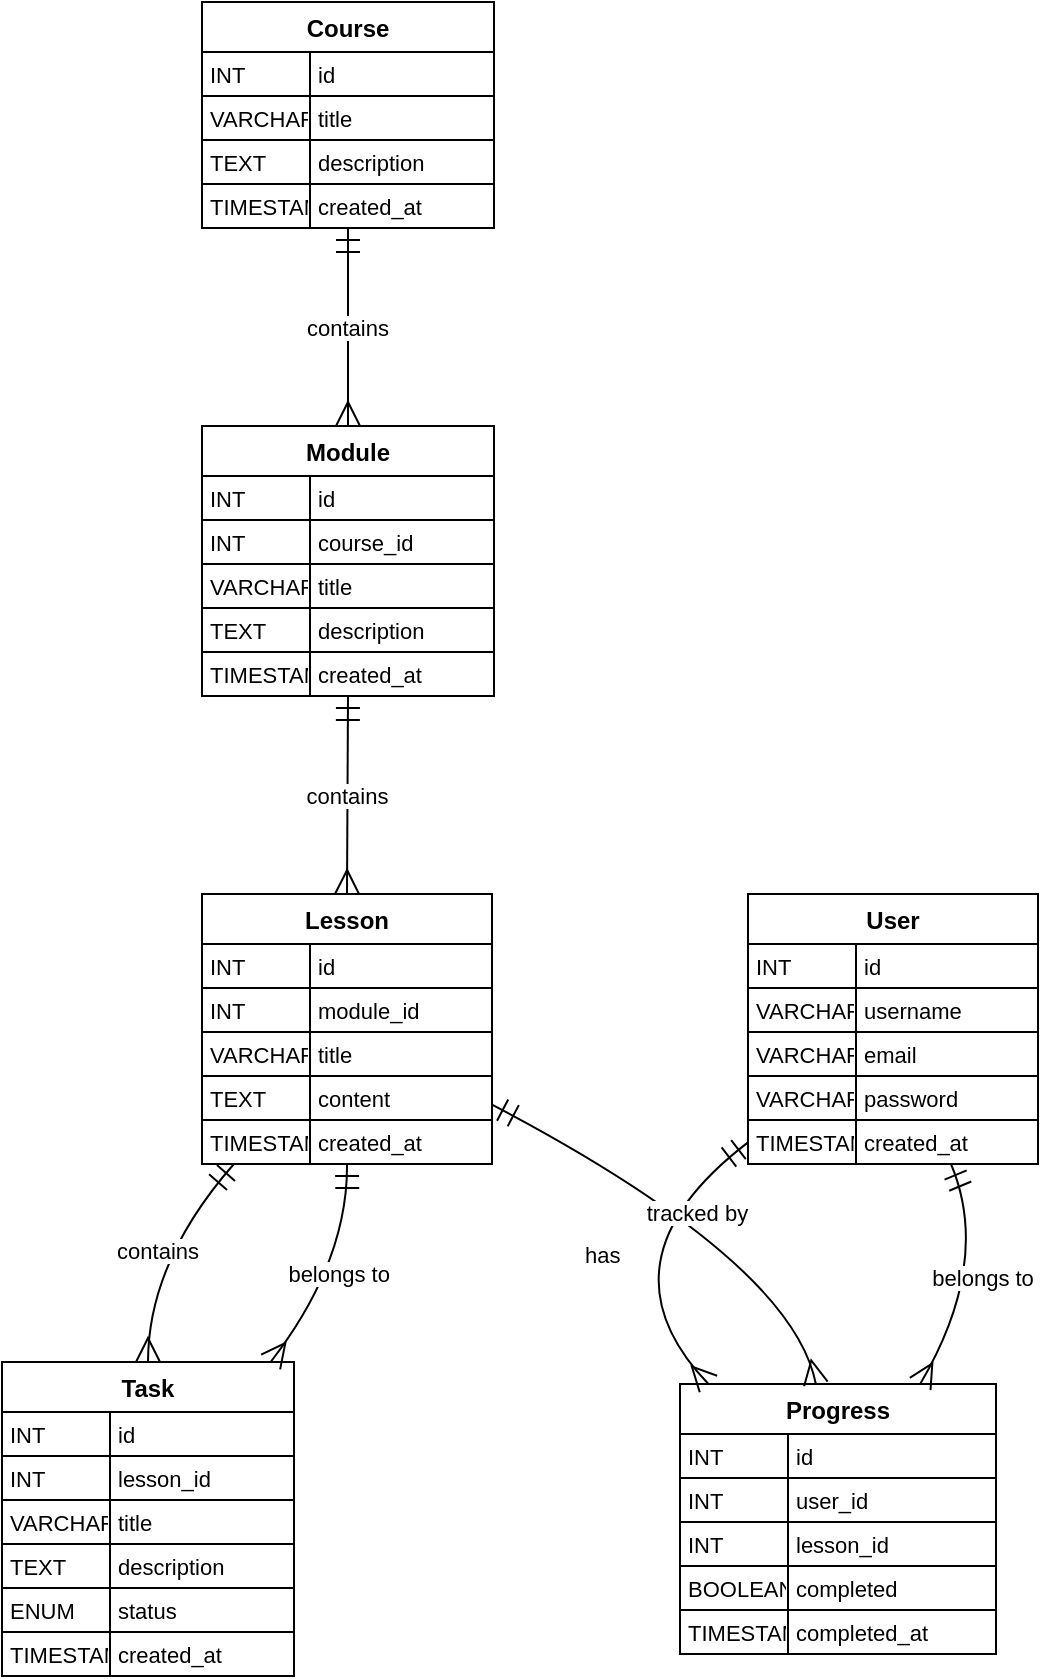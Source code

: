 <mxfile version="24.7.17">
  <diagram name="Страница — 1" id="76EGTOfjBCHTPhf6I9ph">
    <mxGraphModel dx="819" dy="451" grid="1" gridSize="10" guides="1" tooltips="1" connect="1" arrows="1" fold="1" page="1" pageScale="1" pageWidth="827" pageHeight="1169" math="0" shadow="0">
      <root>
        <mxCell id="0" />
        <mxCell id="1" parent="0" />
        <mxCell id="mcidZXXFdjSw7UDXQPOv-1" value="User" style="shape=table;startSize=25;container=1;collapsible=0;childLayout=tableLayout;fixedRows=1;rowLines=1;fontStyle=1;align=center;resizeLast=1;" vertex="1" parent="1">
          <mxGeometry x="528" y="612" width="145" height="135" as="geometry" />
        </mxCell>
        <mxCell id="mcidZXXFdjSw7UDXQPOv-2" style="shape=tableRow;horizontal=0;startSize=0;swimlaneHead=0;swimlaneBody=0;fillColor=none;collapsible=0;dropTarget=0;points=[[0,0.5],[1,0.5]];portConstraint=eastwest;top=0;left=0;right=0;bottom=0;" vertex="1" parent="mcidZXXFdjSw7UDXQPOv-1">
          <mxGeometry y="25" width="145" height="22" as="geometry" />
        </mxCell>
        <mxCell id="mcidZXXFdjSw7UDXQPOv-3" value="INT" style="shape=partialRectangle;connectable=0;fillColor=none;top=0;left=0;bottom=0;right=0;align=left;spacingLeft=2;overflow=hidden;fontSize=11;" vertex="1" parent="mcidZXXFdjSw7UDXQPOv-2">
          <mxGeometry width="54" height="22" as="geometry">
            <mxRectangle width="54" height="22" as="alternateBounds" />
          </mxGeometry>
        </mxCell>
        <mxCell id="mcidZXXFdjSw7UDXQPOv-4" value="id" style="shape=partialRectangle;connectable=0;fillColor=none;top=0;left=0;bottom=0;right=0;align=left;spacingLeft=2;overflow=hidden;fontSize=11;" vertex="1" parent="mcidZXXFdjSw7UDXQPOv-2">
          <mxGeometry x="54" width="91" height="22" as="geometry">
            <mxRectangle width="91" height="22" as="alternateBounds" />
          </mxGeometry>
        </mxCell>
        <mxCell id="mcidZXXFdjSw7UDXQPOv-5" style="shape=tableRow;horizontal=0;startSize=0;swimlaneHead=0;swimlaneBody=0;fillColor=none;collapsible=0;dropTarget=0;points=[[0,0.5],[1,0.5]];portConstraint=eastwest;top=0;left=0;right=0;bottom=0;" vertex="1" parent="mcidZXXFdjSw7UDXQPOv-1">
          <mxGeometry y="47" width="145" height="22" as="geometry" />
        </mxCell>
        <mxCell id="mcidZXXFdjSw7UDXQPOv-6" value="VARCHAR" style="shape=partialRectangle;connectable=0;fillColor=none;top=0;left=0;bottom=0;right=0;align=left;spacingLeft=2;overflow=hidden;fontSize=11;" vertex="1" parent="mcidZXXFdjSw7UDXQPOv-5">
          <mxGeometry width="54" height="22" as="geometry">
            <mxRectangle width="54" height="22" as="alternateBounds" />
          </mxGeometry>
        </mxCell>
        <mxCell id="mcidZXXFdjSw7UDXQPOv-7" value="username" style="shape=partialRectangle;connectable=0;fillColor=none;top=0;left=0;bottom=0;right=0;align=left;spacingLeft=2;overflow=hidden;fontSize=11;" vertex="1" parent="mcidZXXFdjSw7UDXQPOv-5">
          <mxGeometry x="54" width="91" height="22" as="geometry">
            <mxRectangle width="91" height="22" as="alternateBounds" />
          </mxGeometry>
        </mxCell>
        <mxCell id="mcidZXXFdjSw7UDXQPOv-8" style="shape=tableRow;horizontal=0;startSize=0;swimlaneHead=0;swimlaneBody=0;fillColor=none;collapsible=0;dropTarget=0;points=[[0,0.5],[1,0.5]];portConstraint=eastwest;top=0;left=0;right=0;bottom=0;" vertex="1" parent="mcidZXXFdjSw7UDXQPOv-1">
          <mxGeometry y="69" width="145" height="22" as="geometry" />
        </mxCell>
        <mxCell id="mcidZXXFdjSw7UDXQPOv-9" value="VARCHAR" style="shape=partialRectangle;connectable=0;fillColor=none;top=0;left=0;bottom=0;right=0;align=left;spacingLeft=2;overflow=hidden;fontSize=11;" vertex="1" parent="mcidZXXFdjSw7UDXQPOv-8">
          <mxGeometry width="54" height="22" as="geometry">
            <mxRectangle width="54" height="22" as="alternateBounds" />
          </mxGeometry>
        </mxCell>
        <mxCell id="mcidZXXFdjSw7UDXQPOv-10" value="email" style="shape=partialRectangle;connectable=0;fillColor=none;top=0;left=0;bottom=0;right=0;align=left;spacingLeft=2;overflow=hidden;fontSize=11;" vertex="1" parent="mcidZXXFdjSw7UDXQPOv-8">
          <mxGeometry x="54" width="91" height="22" as="geometry">
            <mxRectangle width="91" height="22" as="alternateBounds" />
          </mxGeometry>
        </mxCell>
        <mxCell id="mcidZXXFdjSw7UDXQPOv-11" style="shape=tableRow;horizontal=0;startSize=0;swimlaneHead=0;swimlaneBody=0;fillColor=none;collapsible=0;dropTarget=0;points=[[0,0.5],[1,0.5]];portConstraint=eastwest;top=0;left=0;right=0;bottom=0;" vertex="1" parent="mcidZXXFdjSw7UDXQPOv-1">
          <mxGeometry y="91" width="145" height="22" as="geometry" />
        </mxCell>
        <mxCell id="mcidZXXFdjSw7UDXQPOv-12" value="VARCHAR" style="shape=partialRectangle;connectable=0;fillColor=none;top=0;left=0;bottom=0;right=0;align=left;spacingLeft=2;overflow=hidden;fontSize=11;" vertex="1" parent="mcidZXXFdjSw7UDXQPOv-11">
          <mxGeometry width="54" height="22" as="geometry">
            <mxRectangle width="54" height="22" as="alternateBounds" />
          </mxGeometry>
        </mxCell>
        <mxCell id="mcidZXXFdjSw7UDXQPOv-13" value="password" style="shape=partialRectangle;connectable=0;fillColor=none;top=0;left=0;bottom=0;right=0;align=left;spacingLeft=2;overflow=hidden;fontSize=11;" vertex="1" parent="mcidZXXFdjSw7UDXQPOv-11">
          <mxGeometry x="54" width="91" height="22" as="geometry">
            <mxRectangle width="91" height="22" as="alternateBounds" />
          </mxGeometry>
        </mxCell>
        <mxCell id="mcidZXXFdjSw7UDXQPOv-14" style="shape=tableRow;horizontal=0;startSize=0;swimlaneHead=0;swimlaneBody=0;fillColor=none;collapsible=0;dropTarget=0;points=[[0,0.5],[1,0.5]];portConstraint=eastwest;top=0;left=0;right=0;bottom=0;" vertex="1" parent="mcidZXXFdjSw7UDXQPOv-1">
          <mxGeometry y="113" width="145" height="22" as="geometry" />
        </mxCell>
        <mxCell id="mcidZXXFdjSw7UDXQPOv-15" value="TIMESTAMP" style="shape=partialRectangle;connectable=0;fillColor=none;top=0;left=0;bottom=0;right=0;align=left;spacingLeft=2;overflow=hidden;fontSize=11;" vertex="1" parent="mcidZXXFdjSw7UDXQPOv-14">
          <mxGeometry width="54" height="22" as="geometry">
            <mxRectangle width="54" height="22" as="alternateBounds" />
          </mxGeometry>
        </mxCell>
        <mxCell id="mcidZXXFdjSw7UDXQPOv-16" value="created_at" style="shape=partialRectangle;connectable=0;fillColor=none;top=0;left=0;bottom=0;right=0;align=left;spacingLeft=2;overflow=hidden;fontSize=11;" vertex="1" parent="mcidZXXFdjSw7UDXQPOv-14">
          <mxGeometry x="54" width="91" height="22" as="geometry">
            <mxRectangle width="91" height="22" as="alternateBounds" />
          </mxGeometry>
        </mxCell>
        <mxCell id="mcidZXXFdjSw7UDXQPOv-17" value="Course" style="shape=table;startSize=25;container=1;collapsible=0;childLayout=tableLayout;fixedRows=1;rowLines=1;fontStyle=1;align=center;resizeLast=1;" vertex="1" parent="1">
          <mxGeometry x="255" y="166" width="146" height="113" as="geometry" />
        </mxCell>
        <mxCell id="mcidZXXFdjSw7UDXQPOv-18" style="shape=tableRow;horizontal=0;startSize=0;swimlaneHead=0;swimlaneBody=0;fillColor=none;collapsible=0;dropTarget=0;points=[[0,0.5],[1,0.5]];portConstraint=eastwest;top=0;left=0;right=0;bottom=0;" vertex="1" parent="mcidZXXFdjSw7UDXQPOv-17">
          <mxGeometry y="25" width="146" height="22" as="geometry" />
        </mxCell>
        <mxCell id="mcidZXXFdjSw7UDXQPOv-19" value="INT" style="shape=partialRectangle;connectable=0;fillColor=none;top=0;left=0;bottom=0;right=0;align=left;spacingLeft=2;overflow=hidden;fontSize=11;" vertex="1" parent="mcidZXXFdjSw7UDXQPOv-18">
          <mxGeometry width="54" height="22" as="geometry">
            <mxRectangle width="54" height="22" as="alternateBounds" />
          </mxGeometry>
        </mxCell>
        <mxCell id="mcidZXXFdjSw7UDXQPOv-20" value="id" style="shape=partialRectangle;connectable=0;fillColor=none;top=0;left=0;bottom=0;right=0;align=left;spacingLeft=2;overflow=hidden;fontSize=11;" vertex="1" parent="mcidZXXFdjSw7UDXQPOv-18">
          <mxGeometry x="54" width="92" height="22" as="geometry">
            <mxRectangle width="92" height="22" as="alternateBounds" />
          </mxGeometry>
        </mxCell>
        <mxCell id="mcidZXXFdjSw7UDXQPOv-21" style="shape=tableRow;horizontal=0;startSize=0;swimlaneHead=0;swimlaneBody=0;fillColor=none;collapsible=0;dropTarget=0;points=[[0,0.5],[1,0.5]];portConstraint=eastwest;top=0;left=0;right=0;bottom=0;" vertex="1" parent="mcidZXXFdjSw7UDXQPOv-17">
          <mxGeometry y="47" width="146" height="22" as="geometry" />
        </mxCell>
        <mxCell id="mcidZXXFdjSw7UDXQPOv-22" value="VARCHAR" style="shape=partialRectangle;connectable=0;fillColor=none;top=0;left=0;bottom=0;right=0;align=left;spacingLeft=2;overflow=hidden;fontSize=11;" vertex="1" parent="mcidZXXFdjSw7UDXQPOv-21">
          <mxGeometry width="54" height="22" as="geometry">
            <mxRectangle width="54" height="22" as="alternateBounds" />
          </mxGeometry>
        </mxCell>
        <mxCell id="mcidZXXFdjSw7UDXQPOv-23" value="title" style="shape=partialRectangle;connectable=0;fillColor=none;top=0;left=0;bottom=0;right=0;align=left;spacingLeft=2;overflow=hidden;fontSize=11;" vertex="1" parent="mcidZXXFdjSw7UDXQPOv-21">
          <mxGeometry x="54" width="92" height="22" as="geometry">
            <mxRectangle width="92" height="22" as="alternateBounds" />
          </mxGeometry>
        </mxCell>
        <mxCell id="mcidZXXFdjSw7UDXQPOv-24" style="shape=tableRow;horizontal=0;startSize=0;swimlaneHead=0;swimlaneBody=0;fillColor=none;collapsible=0;dropTarget=0;points=[[0,0.5],[1,0.5]];portConstraint=eastwest;top=0;left=0;right=0;bottom=0;" vertex="1" parent="mcidZXXFdjSw7UDXQPOv-17">
          <mxGeometry y="69" width="146" height="22" as="geometry" />
        </mxCell>
        <mxCell id="mcidZXXFdjSw7UDXQPOv-25" value="TEXT" style="shape=partialRectangle;connectable=0;fillColor=none;top=0;left=0;bottom=0;right=0;align=left;spacingLeft=2;overflow=hidden;fontSize=11;" vertex="1" parent="mcidZXXFdjSw7UDXQPOv-24">
          <mxGeometry width="54" height="22" as="geometry">
            <mxRectangle width="54" height="22" as="alternateBounds" />
          </mxGeometry>
        </mxCell>
        <mxCell id="mcidZXXFdjSw7UDXQPOv-26" value="description" style="shape=partialRectangle;connectable=0;fillColor=none;top=0;left=0;bottom=0;right=0;align=left;spacingLeft=2;overflow=hidden;fontSize=11;" vertex="1" parent="mcidZXXFdjSw7UDXQPOv-24">
          <mxGeometry x="54" width="92" height="22" as="geometry">
            <mxRectangle width="92" height="22" as="alternateBounds" />
          </mxGeometry>
        </mxCell>
        <mxCell id="mcidZXXFdjSw7UDXQPOv-27" style="shape=tableRow;horizontal=0;startSize=0;swimlaneHead=0;swimlaneBody=0;fillColor=none;collapsible=0;dropTarget=0;points=[[0,0.5],[1,0.5]];portConstraint=eastwest;top=0;left=0;right=0;bottom=0;" vertex="1" parent="mcidZXXFdjSw7UDXQPOv-17">
          <mxGeometry y="91" width="146" height="22" as="geometry" />
        </mxCell>
        <mxCell id="mcidZXXFdjSw7UDXQPOv-28" value="TIMESTAMP" style="shape=partialRectangle;connectable=0;fillColor=none;top=0;left=0;bottom=0;right=0;align=left;spacingLeft=2;overflow=hidden;fontSize=11;" vertex="1" parent="mcidZXXFdjSw7UDXQPOv-27">
          <mxGeometry width="54" height="22" as="geometry">
            <mxRectangle width="54" height="22" as="alternateBounds" />
          </mxGeometry>
        </mxCell>
        <mxCell id="mcidZXXFdjSw7UDXQPOv-29" value="created_at" style="shape=partialRectangle;connectable=0;fillColor=none;top=0;left=0;bottom=0;right=0;align=left;spacingLeft=2;overflow=hidden;fontSize=11;" vertex="1" parent="mcidZXXFdjSw7UDXQPOv-27">
          <mxGeometry x="54" width="92" height="22" as="geometry">
            <mxRectangle width="92" height="22" as="alternateBounds" />
          </mxGeometry>
        </mxCell>
        <mxCell id="mcidZXXFdjSw7UDXQPOv-30" value="Module" style="shape=table;startSize=25;container=1;collapsible=0;childLayout=tableLayout;fixedRows=1;rowLines=1;fontStyle=1;align=center;resizeLast=1;" vertex="1" parent="1">
          <mxGeometry x="255" y="378" width="146" height="135" as="geometry" />
        </mxCell>
        <mxCell id="mcidZXXFdjSw7UDXQPOv-31" style="shape=tableRow;horizontal=0;startSize=0;swimlaneHead=0;swimlaneBody=0;fillColor=none;collapsible=0;dropTarget=0;points=[[0,0.5],[1,0.5]];portConstraint=eastwest;top=0;left=0;right=0;bottom=0;" vertex="1" parent="mcidZXXFdjSw7UDXQPOv-30">
          <mxGeometry y="25" width="146" height="22" as="geometry" />
        </mxCell>
        <mxCell id="mcidZXXFdjSw7UDXQPOv-32" value="INT" style="shape=partialRectangle;connectable=0;fillColor=none;top=0;left=0;bottom=0;right=0;align=left;spacingLeft=2;overflow=hidden;fontSize=11;" vertex="1" parent="mcidZXXFdjSw7UDXQPOv-31">
          <mxGeometry width="54" height="22" as="geometry">
            <mxRectangle width="54" height="22" as="alternateBounds" />
          </mxGeometry>
        </mxCell>
        <mxCell id="mcidZXXFdjSw7UDXQPOv-33" value="id" style="shape=partialRectangle;connectable=0;fillColor=none;top=0;left=0;bottom=0;right=0;align=left;spacingLeft=2;overflow=hidden;fontSize=11;" vertex="1" parent="mcidZXXFdjSw7UDXQPOv-31">
          <mxGeometry x="54" width="92" height="22" as="geometry">
            <mxRectangle width="92" height="22" as="alternateBounds" />
          </mxGeometry>
        </mxCell>
        <mxCell id="mcidZXXFdjSw7UDXQPOv-34" style="shape=tableRow;horizontal=0;startSize=0;swimlaneHead=0;swimlaneBody=0;fillColor=none;collapsible=0;dropTarget=0;points=[[0,0.5],[1,0.5]];portConstraint=eastwest;top=0;left=0;right=0;bottom=0;" vertex="1" parent="mcidZXXFdjSw7UDXQPOv-30">
          <mxGeometry y="47" width="146" height="22" as="geometry" />
        </mxCell>
        <mxCell id="mcidZXXFdjSw7UDXQPOv-35" value="INT" style="shape=partialRectangle;connectable=0;fillColor=none;top=0;left=0;bottom=0;right=0;align=left;spacingLeft=2;overflow=hidden;fontSize=11;" vertex="1" parent="mcidZXXFdjSw7UDXQPOv-34">
          <mxGeometry width="54" height="22" as="geometry">
            <mxRectangle width="54" height="22" as="alternateBounds" />
          </mxGeometry>
        </mxCell>
        <mxCell id="mcidZXXFdjSw7UDXQPOv-36" value="course_id" style="shape=partialRectangle;connectable=0;fillColor=none;top=0;left=0;bottom=0;right=0;align=left;spacingLeft=2;overflow=hidden;fontSize=11;" vertex="1" parent="mcidZXXFdjSw7UDXQPOv-34">
          <mxGeometry x="54" width="92" height="22" as="geometry">
            <mxRectangle width="92" height="22" as="alternateBounds" />
          </mxGeometry>
        </mxCell>
        <mxCell id="mcidZXXFdjSw7UDXQPOv-37" style="shape=tableRow;horizontal=0;startSize=0;swimlaneHead=0;swimlaneBody=0;fillColor=none;collapsible=0;dropTarget=0;points=[[0,0.5],[1,0.5]];portConstraint=eastwest;top=0;left=0;right=0;bottom=0;" vertex="1" parent="mcidZXXFdjSw7UDXQPOv-30">
          <mxGeometry y="69" width="146" height="22" as="geometry" />
        </mxCell>
        <mxCell id="mcidZXXFdjSw7UDXQPOv-38" value="VARCHAR" style="shape=partialRectangle;connectable=0;fillColor=none;top=0;left=0;bottom=0;right=0;align=left;spacingLeft=2;overflow=hidden;fontSize=11;" vertex="1" parent="mcidZXXFdjSw7UDXQPOv-37">
          <mxGeometry width="54" height="22" as="geometry">
            <mxRectangle width="54" height="22" as="alternateBounds" />
          </mxGeometry>
        </mxCell>
        <mxCell id="mcidZXXFdjSw7UDXQPOv-39" value="title" style="shape=partialRectangle;connectable=0;fillColor=none;top=0;left=0;bottom=0;right=0;align=left;spacingLeft=2;overflow=hidden;fontSize=11;" vertex="1" parent="mcidZXXFdjSw7UDXQPOv-37">
          <mxGeometry x="54" width="92" height="22" as="geometry">
            <mxRectangle width="92" height="22" as="alternateBounds" />
          </mxGeometry>
        </mxCell>
        <mxCell id="mcidZXXFdjSw7UDXQPOv-40" style="shape=tableRow;horizontal=0;startSize=0;swimlaneHead=0;swimlaneBody=0;fillColor=none;collapsible=0;dropTarget=0;points=[[0,0.5],[1,0.5]];portConstraint=eastwest;top=0;left=0;right=0;bottom=0;" vertex="1" parent="mcidZXXFdjSw7UDXQPOv-30">
          <mxGeometry y="91" width="146" height="22" as="geometry" />
        </mxCell>
        <mxCell id="mcidZXXFdjSw7UDXQPOv-41" value="TEXT" style="shape=partialRectangle;connectable=0;fillColor=none;top=0;left=0;bottom=0;right=0;align=left;spacingLeft=2;overflow=hidden;fontSize=11;" vertex="1" parent="mcidZXXFdjSw7UDXQPOv-40">
          <mxGeometry width="54" height="22" as="geometry">
            <mxRectangle width="54" height="22" as="alternateBounds" />
          </mxGeometry>
        </mxCell>
        <mxCell id="mcidZXXFdjSw7UDXQPOv-42" value="description" style="shape=partialRectangle;connectable=0;fillColor=none;top=0;left=0;bottom=0;right=0;align=left;spacingLeft=2;overflow=hidden;fontSize=11;" vertex="1" parent="mcidZXXFdjSw7UDXQPOv-40">
          <mxGeometry x="54" width="92" height="22" as="geometry">
            <mxRectangle width="92" height="22" as="alternateBounds" />
          </mxGeometry>
        </mxCell>
        <mxCell id="mcidZXXFdjSw7UDXQPOv-43" style="shape=tableRow;horizontal=0;startSize=0;swimlaneHead=0;swimlaneBody=0;fillColor=none;collapsible=0;dropTarget=0;points=[[0,0.5],[1,0.5]];portConstraint=eastwest;top=0;left=0;right=0;bottom=0;" vertex="1" parent="mcidZXXFdjSw7UDXQPOv-30">
          <mxGeometry y="113" width="146" height="22" as="geometry" />
        </mxCell>
        <mxCell id="mcidZXXFdjSw7UDXQPOv-44" value="TIMESTAMP" style="shape=partialRectangle;connectable=0;fillColor=none;top=0;left=0;bottom=0;right=0;align=left;spacingLeft=2;overflow=hidden;fontSize=11;" vertex="1" parent="mcidZXXFdjSw7UDXQPOv-43">
          <mxGeometry width="54" height="22" as="geometry">
            <mxRectangle width="54" height="22" as="alternateBounds" />
          </mxGeometry>
        </mxCell>
        <mxCell id="mcidZXXFdjSw7UDXQPOv-45" value="created_at" style="shape=partialRectangle;connectable=0;fillColor=none;top=0;left=0;bottom=0;right=0;align=left;spacingLeft=2;overflow=hidden;fontSize=11;" vertex="1" parent="mcidZXXFdjSw7UDXQPOv-43">
          <mxGeometry x="54" width="92" height="22" as="geometry">
            <mxRectangle width="92" height="22" as="alternateBounds" />
          </mxGeometry>
        </mxCell>
        <mxCell id="mcidZXXFdjSw7UDXQPOv-46" value="Lesson" style="shape=table;startSize=25;container=1;collapsible=0;childLayout=tableLayout;fixedRows=1;rowLines=1;fontStyle=1;align=center;resizeLast=1;" vertex="1" parent="1">
          <mxGeometry x="255" y="612" width="145" height="135" as="geometry" />
        </mxCell>
        <mxCell id="mcidZXXFdjSw7UDXQPOv-47" style="shape=tableRow;horizontal=0;startSize=0;swimlaneHead=0;swimlaneBody=0;fillColor=none;collapsible=0;dropTarget=0;points=[[0,0.5],[1,0.5]];portConstraint=eastwest;top=0;left=0;right=0;bottom=0;" vertex="1" parent="mcidZXXFdjSw7UDXQPOv-46">
          <mxGeometry y="25" width="145" height="22" as="geometry" />
        </mxCell>
        <mxCell id="mcidZXXFdjSw7UDXQPOv-48" value="INT" style="shape=partialRectangle;connectable=0;fillColor=none;top=0;left=0;bottom=0;right=0;align=left;spacingLeft=2;overflow=hidden;fontSize=11;" vertex="1" parent="mcidZXXFdjSw7UDXQPOv-47">
          <mxGeometry width="54" height="22" as="geometry">
            <mxRectangle width="54" height="22" as="alternateBounds" />
          </mxGeometry>
        </mxCell>
        <mxCell id="mcidZXXFdjSw7UDXQPOv-49" value="id" style="shape=partialRectangle;connectable=0;fillColor=none;top=0;left=0;bottom=0;right=0;align=left;spacingLeft=2;overflow=hidden;fontSize=11;" vertex="1" parent="mcidZXXFdjSw7UDXQPOv-47">
          <mxGeometry x="54" width="91" height="22" as="geometry">
            <mxRectangle width="91" height="22" as="alternateBounds" />
          </mxGeometry>
        </mxCell>
        <mxCell id="mcidZXXFdjSw7UDXQPOv-50" style="shape=tableRow;horizontal=0;startSize=0;swimlaneHead=0;swimlaneBody=0;fillColor=none;collapsible=0;dropTarget=0;points=[[0,0.5],[1,0.5]];portConstraint=eastwest;top=0;left=0;right=0;bottom=0;" vertex="1" parent="mcidZXXFdjSw7UDXQPOv-46">
          <mxGeometry y="47" width="145" height="22" as="geometry" />
        </mxCell>
        <mxCell id="mcidZXXFdjSw7UDXQPOv-51" value="INT" style="shape=partialRectangle;connectable=0;fillColor=none;top=0;left=0;bottom=0;right=0;align=left;spacingLeft=2;overflow=hidden;fontSize=11;" vertex="1" parent="mcidZXXFdjSw7UDXQPOv-50">
          <mxGeometry width="54" height="22" as="geometry">
            <mxRectangle width="54" height="22" as="alternateBounds" />
          </mxGeometry>
        </mxCell>
        <mxCell id="mcidZXXFdjSw7UDXQPOv-52" value="module_id" style="shape=partialRectangle;connectable=0;fillColor=none;top=0;left=0;bottom=0;right=0;align=left;spacingLeft=2;overflow=hidden;fontSize=11;" vertex="1" parent="mcidZXXFdjSw7UDXQPOv-50">
          <mxGeometry x="54" width="91" height="22" as="geometry">
            <mxRectangle width="91" height="22" as="alternateBounds" />
          </mxGeometry>
        </mxCell>
        <mxCell id="mcidZXXFdjSw7UDXQPOv-53" style="shape=tableRow;horizontal=0;startSize=0;swimlaneHead=0;swimlaneBody=0;fillColor=none;collapsible=0;dropTarget=0;points=[[0,0.5],[1,0.5]];portConstraint=eastwest;top=0;left=0;right=0;bottom=0;" vertex="1" parent="mcidZXXFdjSw7UDXQPOv-46">
          <mxGeometry y="69" width="145" height="22" as="geometry" />
        </mxCell>
        <mxCell id="mcidZXXFdjSw7UDXQPOv-54" value="VARCHAR" style="shape=partialRectangle;connectable=0;fillColor=none;top=0;left=0;bottom=0;right=0;align=left;spacingLeft=2;overflow=hidden;fontSize=11;" vertex="1" parent="mcidZXXFdjSw7UDXQPOv-53">
          <mxGeometry width="54" height="22" as="geometry">
            <mxRectangle width="54" height="22" as="alternateBounds" />
          </mxGeometry>
        </mxCell>
        <mxCell id="mcidZXXFdjSw7UDXQPOv-55" value="title" style="shape=partialRectangle;connectable=0;fillColor=none;top=0;left=0;bottom=0;right=0;align=left;spacingLeft=2;overflow=hidden;fontSize=11;" vertex="1" parent="mcidZXXFdjSw7UDXQPOv-53">
          <mxGeometry x="54" width="91" height="22" as="geometry">
            <mxRectangle width="91" height="22" as="alternateBounds" />
          </mxGeometry>
        </mxCell>
        <mxCell id="mcidZXXFdjSw7UDXQPOv-56" style="shape=tableRow;horizontal=0;startSize=0;swimlaneHead=0;swimlaneBody=0;fillColor=none;collapsible=0;dropTarget=0;points=[[0,0.5],[1,0.5]];portConstraint=eastwest;top=0;left=0;right=0;bottom=0;" vertex="1" parent="mcidZXXFdjSw7UDXQPOv-46">
          <mxGeometry y="91" width="145" height="22" as="geometry" />
        </mxCell>
        <mxCell id="mcidZXXFdjSw7UDXQPOv-57" value="TEXT" style="shape=partialRectangle;connectable=0;fillColor=none;top=0;left=0;bottom=0;right=0;align=left;spacingLeft=2;overflow=hidden;fontSize=11;" vertex="1" parent="mcidZXXFdjSw7UDXQPOv-56">
          <mxGeometry width="54" height="22" as="geometry">
            <mxRectangle width="54" height="22" as="alternateBounds" />
          </mxGeometry>
        </mxCell>
        <mxCell id="mcidZXXFdjSw7UDXQPOv-58" value="content" style="shape=partialRectangle;connectable=0;fillColor=none;top=0;left=0;bottom=0;right=0;align=left;spacingLeft=2;overflow=hidden;fontSize=11;" vertex="1" parent="mcidZXXFdjSw7UDXQPOv-56">
          <mxGeometry x="54" width="91" height="22" as="geometry">
            <mxRectangle width="91" height="22" as="alternateBounds" />
          </mxGeometry>
        </mxCell>
        <mxCell id="mcidZXXFdjSw7UDXQPOv-59" style="shape=tableRow;horizontal=0;startSize=0;swimlaneHead=0;swimlaneBody=0;fillColor=none;collapsible=0;dropTarget=0;points=[[0,0.5],[1,0.5]];portConstraint=eastwest;top=0;left=0;right=0;bottom=0;" vertex="1" parent="mcidZXXFdjSw7UDXQPOv-46">
          <mxGeometry y="113" width="145" height="22" as="geometry" />
        </mxCell>
        <mxCell id="mcidZXXFdjSw7UDXQPOv-60" value="TIMESTAMP" style="shape=partialRectangle;connectable=0;fillColor=none;top=0;left=0;bottom=0;right=0;align=left;spacingLeft=2;overflow=hidden;fontSize=11;" vertex="1" parent="mcidZXXFdjSw7UDXQPOv-59">
          <mxGeometry width="54" height="22" as="geometry">
            <mxRectangle width="54" height="22" as="alternateBounds" />
          </mxGeometry>
        </mxCell>
        <mxCell id="mcidZXXFdjSw7UDXQPOv-61" value="created_at" style="shape=partialRectangle;connectable=0;fillColor=none;top=0;left=0;bottom=0;right=0;align=left;spacingLeft=2;overflow=hidden;fontSize=11;" vertex="1" parent="mcidZXXFdjSw7UDXQPOv-59">
          <mxGeometry x="54" width="91" height="22" as="geometry">
            <mxRectangle width="91" height="22" as="alternateBounds" />
          </mxGeometry>
        </mxCell>
        <mxCell id="mcidZXXFdjSw7UDXQPOv-62" value="Task" style="shape=table;startSize=25;container=1;collapsible=0;childLayout=tableLayout;fixedRows=1;rowLines=1;fontStyle=1;align=center;resizeLast=1;" vertex="1" parent="1">
          <mxGeometry x="155" y="846" width="146" height="157" as="geometry" />
        </mxCell>
        <mxCell id="mcidZXXFdjSw7UDXQPOv-63" style="shape=tableRow;horizontal=0;startSize=0;swimlaneHead=0;swimlaneBody=0;fillColor=none;collapsible=0;dropTarget=0;points=[[0,0.5],[1,0.5]];portConstraint=eastwest;top=0;left=0;right=0;bottom=0;" vertex="1" parent="mcidZXXFdjSw7UDXQPOv-62">
          <mxGeometry y="25" width="146" height="22" as="geometry" />
        </mxCell>
        <mxCell id="mcidZXXFdjSw7UDXQPOv-64" value="INT" style="shape=partialRectangle;connectable=0;fillColor=none;top=0;left=0;bottom=0;right=0;align=left;spacingLeft=2;overflow=hidden;fontSize=11;" vertex="1" parent="mcidZXXFdjSw7UDXQPOv-63">
          <mxGeometry width="54" height="22" as="geometry">
            <mxRectangle width="54" height="22" as="alternateBounds" />
          </mxGeometry>
        </mxCell>
        <mxCell id="mcidZXXFdjSw7UDXQPOv-65" value="id" style="shape=partialRectangle;connectable=0;fillColor=none;top=0;left=0;bottom=0;right=0;align=left;spacingLeft=2;overflow=hidden;fontSize=11;" vertex="1" parent="mcidZXXFdjSw7UDXQPOv-63">
          <mxGeometry x="54" width="92" height="22" as="geometry">
            <mxRectangle width="92" height="22" as="alternateBounds" />
          </mxGeometry>
        </mxCell>
        <mxCell id="mcidZXXFdjSw7UDXQPOv-66" style="shape=tableRow;horizontal=0;startSize=0;swimlaneHead=0;swimlaneBody=0;fillColor=none;collapsible=0;dropTarget=0;points=[[0,0.5],[1,0.5]];portConstraint=eastwest;top=0;left=0;right=0;bottom=0;" vertex="1" parent="mcidZXXFdjSw7UDXQPOv-62">
          <mxGeometry y="47" width="146" height="22" as="geometry" />
        </mxCell>
        <mxCell id="mcidZXXFdjSw7UDXQPOv-67" value="INT" style="shape=partialRectangle;connectable=0;fillColor=none;top=0;left=0;bottom=0;right=0;align=left;spacingLeft=2;overflow=hidden;fontSize=11;" vertex="1" parent="mcidZXXFdjSw7UDXQPOv-66">
          <mxGeometry width="54" height="22" as="geometry">
            <mxRectangle width="54" height="22" as="alternateBounds" />
          </mxGeometry>
        </mxCell>
        <mxCell id="mcidZXXFdjSw7UDXQPOv-68" value="lesson_id" style="shape=partialRectangle;connectable=0;fillColor=none;top=0;left=0;bottom=0;right=0;align=left;spacingLeft=2;overflow=hidden;fontSize=11;" vertex="1" parent="mcidZXXFdjSw7UDXQPOv-66">
          <mxGeometry x="54" width="92" height="22" as="geometry">
            <mxRectangle width="92" height="22" as="alternateBounds" />
          </mxGeometry>
        </mxCell>
        <mxCell id="mcidZXXFdjSw7UDXQPOv-69" style="shape=tableRow;horizontal=0;startSize=0;swimlaneHead=0;swimlaneBody=0;fillColor=none;collapsible=0;dropTarget=0;points=[[0,0.5],[1,0.5]];portConstraint=eastwest;top=0;left=0;right=0;bottom=0;" vertex="1" parent="mcidZXXFdjSw7UDXQPOv-62">
          <mxGeometry y="69" width="146" height="22" as="geometry" />
        </mxCell>
        <mxCell id="mcidZXXFdjSw7UDXQPOv-70" value="VARCHAR" style="shape=partialRectangle;connectable=0;fillColor=none;top=0;left=0;bottom=0;right=0;align=left;spacingLeft=2;overflow=hidden;fontSize=11;" vertex="1" parent="mcidZXXFdjSw7UDXQPOv-69">
          <mxGeometry width="54" height="22" as="geometry">
            <mxRectangle width="54" height="22" as="alternateBounds" />
          </mxGeometry>
        </mxCell>
        <mxCell id="mcidZXXFdjSw7UDXQPOv-71" value="title" style="shape=partialRectangle;connectable=0;fillColor=none;top=0;left=0;bottom=0;right=0;align=left;spacingLeft=2;overflow=hidden;fontSize=11;" vertex="1" parent="mcidZXXFdjSw7UDXQPOv-69">
          <mxGeometry x="54" width="92" height="22" as="geometry">
            <mxRectangle width="92" height="22" as="alternateBounds" />
          </mxGeometry>
        </mxCell>
        <mxCell id="mcidZXXFdjSw7UDXQPOv-72" style="shape=tableRow;horizontal=0;startSize=0;swimlaneHead=0;swimlaneBody=0;fillColor=none;collapsible=0;dropTarget=0;points=[[0,0.5],[1,0.5]];portConstraint=eastwest;top=0;left=0;right=0;bottom=0;" vertex="1" parent="mcidZXXFdjSw7UDXQPOv-62">
          <mxGeometry y="91" width="146" height="22" as="geometry" />
        </mxCell>
        <mxCell id="mcidZXXFdjSw7UDXQPOv-73" value="TEXT" style="shape=partialRectangle;connectable=0;fillColor=none;top=0;left=0;bottom=0;right=0;align=left;spacingLeft=2;overflow=hidden;fontSize=11;" vertex="1" parent="mcidZXXFdjSw7UDXQPOv-72">
          <mxGeometry width="54" height="22" as="geometry">
            <mxRectangle width="54" height="22" as="alternateBounds" />
          </mxGeometry>
        </mxCell>
        <mxCell id="mcidZXXFdjSw7UDXQPOv-74" value="description" style="shape=partialRectangle;connectable=0;fillColor=none;top=0;left=0;bottom=0;right=0;align=left;spacingLeft=2;overflow=hidden;fontSize=11;" vertex="1" parent="mcidZXXFdjSw7UDXQPOv-72">
          <mxGeometry x="54" width="92" height="22" as="geometry">
            <mxRectangle width="92" height="22" as="alternateBounds" />
          </mxGeometry>
        </mxCell>
        <mxCell id="mcidZXXFdjSw7UDXQPOv-75" style="shape=tableRow;horizontal=0;startSize=0;swimlaneHead=0;swimlaneBody=0;fillColor=none;collapsible=0;dropTarget=0;points=[[0,0.5],[1,0.5]];portConstraint=eastwest;top=0;left=0;right=0;bottom=0;" vertex="1" parent="mcidZXXFdjSw7UDXQPOv-62">
          <mxGeometry y="113" width="146" height="22" as="geometry" />
        </mxCell>
        <mxCell id="mcidZXXFdjSw7UDXQPOv-76" value="ENUM" style="shape=partialRectangle;connectable=0;fillColor=none;top=0;left=0;bottom=0;right=0;align=left;spacingLeft=2;overflow=hidden;fontSize=11;" vertex="1" parent="mcidZXXFdjSw7UDXQPOv-75">
          <mxGeometry width="54" height="22" as="geometry">
            <mxRectangle width="54" height="22" as="alternateBounds" />
          </mxGeometry>
        </mxCell>
        <mxCell id="mcidZXXFdjSw7UDXQPOv-77" value="status" style="shape=partialRectangle;connectable=0;fillColor=none;top=0;left=0;bottom=0;right=0;align=left;spacingLeft=2;overflow=hidden;fontSize=11;" vertex="1" parent="mcidZXXFdjSw7UDXQPOv-75">
          <mxGeometry x="54" width="92" height="22" as="geometry">
            <mxRectangle width="92" height="22" as="alternateBounds" />
          </mxGeometry>
        </mxCell>
        <mxCell id="mcidZXXFdjSw7UDXQPOv-78" style="shape=tableRow;horizontal=0;startSize=0;swimlaneHead=0;swimlaneBody=0;fillColor=none;collapsible=0;dropTarget=0;points=[[0,0.5],[1,0.5]];portConstraint=eastwest;top=0;left=0;right=0;bottom=0;" vertex="1" parent="mcidZXXFdjSw7UDXQPOv-62">
          <mxGeometry y="135" width="146" height="22" as="geometry" />
        </mxCell>
        <mxCell id="mcidZXXFdjSw7UDXQPOv-79" value="TIMESTAMP" style="shape=partialRectangle;connectable=0;fillColor=none;top=0;left=0;bottom=0;right=0;align=left;spacingLeft=2;overflow=hidden;fontSize=11;" vertex="1" parent="mcidZXXFdjSw7UDXQPOv-78">
          <mxGeometry width="54" height="22" as="geometry">
            <mxRectangle width="54" height="22" as="alternateBounds" />
          </mxGeometry>
        </mxCell>
        <mxCell id="mcidZXXFdjSw7UDXQPOv-80" value="created_at" style="shape=partialRectangle;connectable=0;fillColor=none;top=0;left=0;bottom=0;right=0;align=left;spacingLeft=2;overflow=hidden;fontSize=11;" vertex="1" parent="mcidZXXFdjSw7UDXQPOv-78">
          <mxGeometry x="54" width="92" height="22" as="geometry">
            <mxRectangle width="92" height="22" as="alternateBounds" />
          </mxGeometry>
        </mxCell>
        <mxCell id="mcidZXXFdjSw7UDXQPOv-81" value="Progress" style="shape=table;startSize=25;container=1;collapsible=0;childLayout=tableLayout;fixedRows=1;rowLines=1;fontStyle=1;align=center;resizeLast=1;" vertex="1" parent="1">
          <mxGeometry x="494" y="857" width="158" height="135" as="geometry" />
        </mxCell>
        <mxCell id="mcidZXXFdjSw7UDXQPOv-82" style="shape=tableRow;horizontal=0;startSize=0;swimlaneHead=0;swimlaneBody=0;fillColor=none;collapsible=0;dropTarget=0;points=[[0,0.5],[1,0.5]];portConstraint=eastwest;top=0;left=0;right=0;bottom=0;" vertex="1" parent="mcidZXXFdjSw7UDXQPOv-81">
          <mxGeometry y="25" width="158" height="22" as="geometry" />
        </mxCell>
        <mxCell id="mcidZXXFdjSw7UDXQPOv-83" value="INT" style="shape=partialRectangle;connectable=0;fillColor=none;top=0;left=0;bottom=0;right=0;align=left;spacingLeft=2;overflow=hidden;fontSize=11;" vertex="1" parent="mcidZXXFdjSw7UDXQPOv-82">
          <mxGeometry width="54" height="22" as="geometry">
            <mxRectangle width="54" height="22" as="alternateBounds" />
          </mxGeometry>
        </mxCell>
        <mxCell id="mcidZXXFdjSw7UDXQPOv-84" value="id" style="shape=partialRectangle;connectable=0;fillColor=none;top=0;left=0;bottom=0;right=0;align=left;spacingLeft=2;overflow=hidden;fontSize=11;" vertex="1" parent="mcidZXXFdjSw7UDXQPOv-82">
          <mxGeometry x="54" width="104" height="22" as="geometry">
            <mxRectangle width="104" height="22" as="alternateBounds" />
          </mxGeometry>
        </mxCell>
        <mxCell id="mcidZXXFdjSw7UDXQPOv-85" style="shape=tableRow;horizontal=0;startSize=0;swimlaneHead=0;swimlaneBody=0;fillColor=none;collapsible=0;dropTarget=0;points=[[0,0.5],[1,0.5]];portConstraint=eastwest;top=0;left=0;right=0;bottom=0;" vertex="1" parent="mcidZXXFdjSw7UDXQPOv-81">
          <mxGeometry y="47" width="158" height="22" as="geometry" />
        </mxCell>
        <mxCell id="mcidZXXFdjSw7UDXQPOv-86" value="INT" style="shape=partialRectangle;connectable=0;fillColor=none;top=0;left=0;bottom=0;right=0;align=left;spacingLeft=2;overflow=hidden;fontSize=11;" vertex="1" parent="mcidZXXFdjSw7UDXQPOv-85">
          <mxGeometry width="54" height="22" as="geometry">
            <mxRectangle width="54" height="22" as="alternateBounds" />
          </mxGeometry>
        </mxCell>
        <mxCell id="mcidZXXFdjSw7UDXQPOv-87" value="user_id" style="shape=partialRectangle;connectable=0;fillColor=none;top=0;left=0;bottom=0;right=0;align=left;spacingLeft=2;overflow=hidden;fontSize=11;" vertex="1" parent="mcidZXXFdjSw7UDXQPOv-85">
          <mxGeometry x="54" width="104" height="22" as="geometry">
            <mxRectangle width="104" height="22" as="alternateBounds" />
          </mxGeometry>
        </mxCell>
        <mxCell id="mcidZXXFdjSw7UDXQPOv-88" style="shape=tableRow;horizontal=0;startSize=0;swimlaneHead=0;swimlaneBody=0;fillColor=none;collapsible=0;dropTarget=0;points=[[0,0.5],[1,0.5]];portConstraint=eastwest;top=0;left=0;right=0;bottom=0;" vertex="1" parent="mcidZXXFdjSw7UDXQPOv-81">
          <mxGeometry y="69" width="158" height="22" as="geometry" />
        </mxCell>
        <mxCell id="mcidZXXFdjSw7UDXQPOv-89" value="INT" style="shape=partialRectangle;connectable=0;fillColor=none;top=0;left=0;bottom=0;right=0;align=left;spacingLeft=2;overflow=hidden;fontSize=11;" vertex="1" parent="mcidZXXFdjSw7UDXQPOv-88">
          <mxGeometry width="54" height="22" as="geometry">
            <mxRectangle width="54" height="22" as="alternateBounds" />
          </mxGeometry>
        </mxCell>
        <mxCell id="mcidZXXFdjSw7UDXQPOv-90" value="lesson_id" style="shape=partialRectangle;connectable=0;fillColor=none;top=0;left=0;bottom=0;right=0;align=left;spacingLeft=2;overflow=hidden;fontSize=11;" vertex="1" parent="mcidZXXFdjSw7UDXQPOv-88">
          <mxGeometry x="54" width="104" height="22" as="geometry">
            <mxRectangle width="104" height="22" as="alternateBounds" />
          </mxGeometry>
        </mxCell>
        <mxCell id="mcidZXXFdjSw7UDXQPOv-91" style="shape=tableRow;horizontal=0;startSize=0;swimlaneHead=0;swimlaneBody=0;fillColor=none;collapsible=0;dropTarget=0;points=[[0,0.5],[1,0.5]];portConstraint=eastwest;top=0;left=0;right=0;bottom=0;" vertex="1" parent="mcidZXXFdjSw7UDXQPOv-81">
          <mxGeometry y="91" width="158" height="22" as="geometry" />
        </mxCell>
        <mxCell id="mcidZXXFdjSw7UDXQPOv-92" value="BOOLEAN" style="shape=partialRectangle;connectable=0;fillColor=none;top=0;left=0;bottom=0;right=0;align=left;spacingLeft=2;overflow=hidden;fontSize=11;" vertex="1" parent="mcidZXXFdjSw7UDXQPOv-91">
          <mxGeometry width="54" height="22" as="geometry">
            <mxRectangle width="54" height="22" as="alternateBounds" />
          </mxGeometry>
        </mxCell>
        <mxCell id="mcidZXXFdjSw7UDXQPOv-93" value="completed" style="shape=partialRectangle;connectable=0;fillColor=none;top=0;left=0;bottom=0;right=0;align=left;spacingLeft=2;overflow=hidden;fontSize=11;" vertex="1" parent="mcidZXXFdjSw7UDXQPOv-91">
          <mxGeometry x="54" width="104" height="22" as="geometry">
            <mxRectangle width="104" height="22" as="alternateBounds" />
          </mxGeometry>
        </mxCell>
        <mxCell id="mcidZXXFdjSw7UDXQPOv-94" style="shape=tableRow;horizontal=0;startSize=0;swimlaneHead=0;swimlaneBody=0;fillColor=none;collapsible=0;dropTarget=0;points=[[0,0.5],[1,0.5]];portConstraint=eastwest;top=0;left=0;right=0;bottom=0;" vertex="1" parent="mcidZXXFdjSw7UDXQPOv-81">
          <mxGeometry y="113" width="158" height="22" as="geometry" />
        </mxCell>
        <mxCell id="mcidZXXFdjSw7UDXQPOv-95" value="TIMESTAMP" style="shape=partialRectangle;connectable=0;fillColor=none;top=0;left=0;bottom=0;right=0;align=left;spacingLeft=2;overflow=hidden;fontSize=11;" vertex="1" parent="mcidZXXFdjSw7UDXQPOv-94">
          <mxGeometry width="54" height="22" as="geometry">
            <mxRectangle width="54" height="22" as="alternateBounds" />
          </mxGeometry>
        </mxCell>
        <mxCell id="mcidZXXFdjSw7UDXQPOv-96" value="completed_at" style="shape=partialRectangle;connectable=0;fillColor=none;top=0;left=0;bottom=0;right=0;align=left;spacingLeft=2;overflow=hidden;fontSize=11;" vertex="1" parent="mcidZXXFdjSw7UDXQPOv-94">
          <mxGeometry x="54" width="104" height="22" as="geometry">
            <mxRectangle width="104" height="22" as="alternateBounds" />
          </mxGeometry>
        </mxCell>
        <mxCell id="mcidZXXFdjSw7UDXQPOv-97" value="has" style="curved=1;startArrow=ERmandOne;startSize=10;;endArrow=ERmany;endSize=10;;exitX=0;exitY=0.92;entryX=0.09;entryY=0;rounded=0;" edge="1" parent="1" source="mcidZXXFdjSw7UDXQPOv-1" target="mcidZXXFdjSw7UDXQPOv-81">
          <mxGeometry relative="1" as="geometry">
            <Array as="points">
              <mxPoint x="450" y="796" />
            </Array>
          </mxGeometry>
        </mxCell>
        <mxCell id="mcidZXXFdjSw7UDXQPOv-98" value="contains" style="curved=1;startArrow=ERmandOne;startSize=10;;endArrow=ERmany;endSize=10;;exitX=0.5;exitY=1;entryX=0.5;entryY=0;rounded=0;" edge="1" parent="1" source="mcidZXXFdjSw7UDXQPOv-17" target="mcidZXXFdjSw7UDXQPOv-30">
          <mxGeometry relative="1" as="geometry">
            <Array as="points" />
          </mxGeometry>
        </mxCell>
        <mxCell id="mcidZXXFdjSw7UDXQPOv-99" value="contains" style="curved=1;startArrow=ERmandOne;startSize=10;;endArrow=ERmany;endSize=10;;exitX=0.5;exitY=1;entryX=0.5;entryY=0;rounded=0;" edge="1" parent="1" source="mcidZXXFdjSw7UDXQPOv-30" target="mcidZXXFdjSw7UDXQPOv-46">
          <mxGeometry relative="1" as="geometry">
            <Array as="points" />
          </mxGeometry>
        </mxCell>
        <mxCell id="mcidZXXFdjSw7UDXQPOv-100" value="contains" style="curved=1;startArrow=ERmandOne;startSize=10;;endArrow=ERmany;endSize=10;;exitX=0.11;exitY=1;entryX=0.5;entryY=0;rounded=0;" edge="1" parent="1" source="mcidZXXFdjSw7UDXQPOv-46" target="mcidZXXFdjSw7UDXQPOv-62">
          <mxGeometry relative="1" as="geometry">
            <Array as="points">
              <mxPoint x="228" y="796" />
            </Array>
          </mxGeometry>
        </mxCell>
        <mxCell id="mcidZXXFdjSw7UDXQPOv-101" value="tracked by" style="curved=1;startArrow=ERmandOne;startSize=10;;endArrow=ERmany;endSize=10;;exitX=1;exitY=0.78;entryX=0.43;entryY=0;rounded=0;" edge="1" parent="1" source="mcidZXXFdjSw7UDXQPOv-46" target="mcidZXXFdjSw7UDXQPOv-81">
          <mxGeometry relative="1" as="geometry">
            <Array as="points">
              <mxPoint x="550" y="796" />
            </Array>
          </mxGeometry>
        </mxCell>
        <mxCell id="mcidZXXFdjSw7UDXQPOv-102" value="belongs to" style="curved=1;startArrow=ERmany;startSize=10;;endArrow=ERmandOne;endSize=10;;exitX=0.92;exitY=0;entryX=0.5;entryY=1;rounded=0;" edge="1" parent="1" source="mcidZXXFdjSw7UDXQPOv-62" target="mcidZXXFdjSw7UDXQPOv-46">
          <mxGeometry relative="1" as="geometry">
            <Array as="points">
              <mxPoint x="328" y="796" />
            </Array>
          </mxGeometry>
        </mxCell>
        <mxCell id="mcidZXXFdjSw7UDXQPOv-103" value="belongs to" style="curved=1;startArrow=ERmany;startSize=10;;endArrow=ERmandOne;endSize=10;;exitX=0.76;exitY=0;entryX=0.7;entryY=1;rounded=0;" edge="1" parent="1" source="mcidZXXFdjSw7UDXQPOv-81" target="mcidZXXFdjSw7UDXQPOv-1">
          <mxGeometry relative="1" as="geometry">
            <Array as="points">
              <mxPoint x="650" y="796" />
            </Array>
          </mxGeometry>
        </mxCell>
      </root>
    </mxGraphModel>
  </diagram>
</mxfile>
